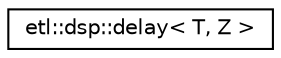 digraph "Graphical Class Hierarchy"
{
  edge [fontname="Helvetica",fontsize="10",labelfontname="Helvetica",labelfontsize="10"];
  node [fontname="Helvetica",fontsize="10",shape=record];
  rankdir="LR";
  Node0 [label="etl::dsp::delay\< T, Z \>",height=0.2,width=0.4,color="black", fillcolor="white", style="filled",URL="$structetl_1_1dsp_1_1delay.html"];
}
